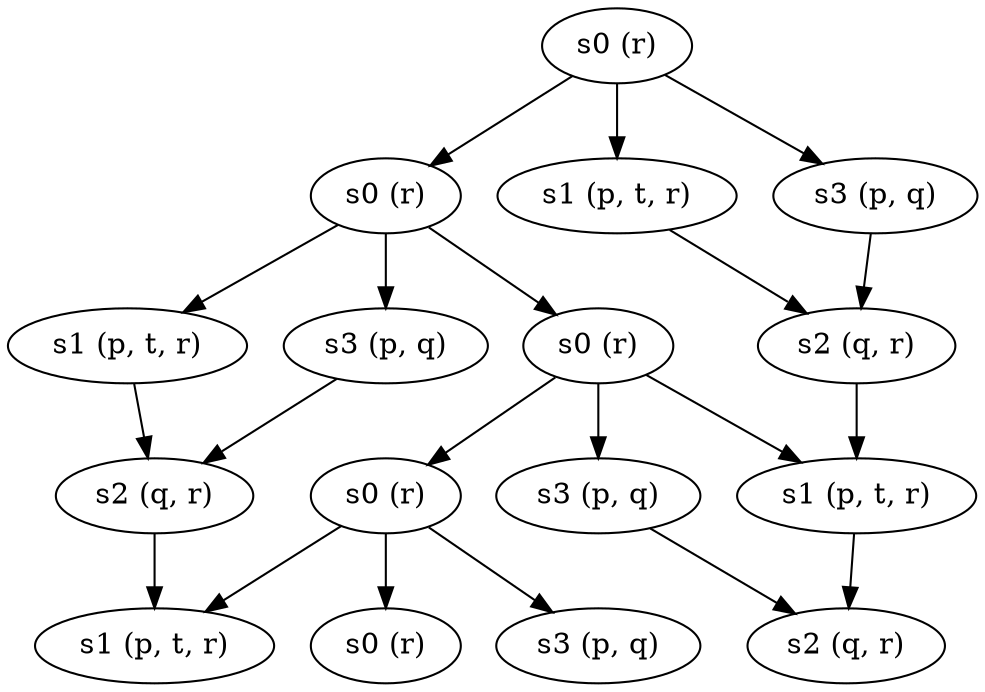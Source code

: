 digraph G {
  // S0
  s0_0[ label = "s0 (r)" ]
  s0_1[ label = "s0 (r)" ]
  s0_2[ label = "s0 (r)" ]
  s0_3[ label = "s0 (r)" ]
  s0_4[ label = "s0 (r)" ]

  s1_1[ label = "s1 (p, t, r)" ]
  s1_2[ label = "s1 (p, t, r)" ]
  s1_3[ label = "s1 (p, t, r)" ]
  s1_4[ label = "s1 (p, t, r)" ]

  s2_2[ label = "s2 (q, r)" ]
  s2_3[ label = "s2 (q, r)" ]
  s2_4[ label = "s2 (q, r)" ]

  s3_1[ label = "s3 (p, q)" ]
  s3_2[ label = "s3 (p, q)" ]
  s3_3[ label = "s3 (p, q)" ]
  s3_4[ label = "s3 (p, q)" ]

  s0_0 -> s0_1;
  s0_0 -> s1_1;
  s0_0 -> s3_1;

  s0_1->s0_2;
  s0_1->s1_2;
  s0_1->s3_2;

  s0_2->s0_3;
  s0_2->s1_3;
  s0_2->s3_3;

  s0_3->s0_4;
  s0_3->s1_4;
  s0_3->s3_4;

  // S1
  s1_1->s2_2;
  s1_2->s2_3;
  s1_3->s2_4;

  // S2
  s2_2->s1_3;
  s2_3->s1_4;

  // S3
  s3_1->s2_2;
  s3_2->s2_3;
  s3_3->s2_4;
}
